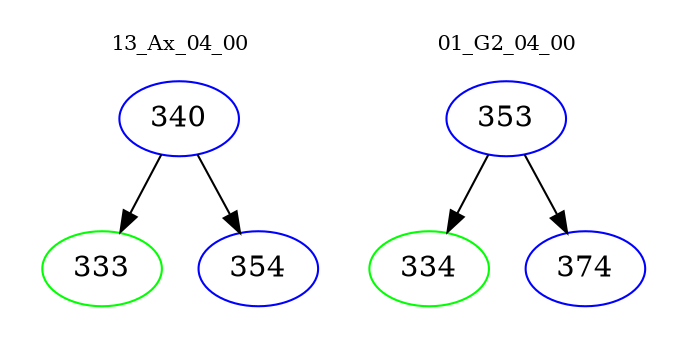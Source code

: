digraph{
subgraph cluster_0 {
color = white
label = "13_Ax_04_00";
fontsize=10;
T0_340 [label="340", color="blue"]
T0_340 -> T0_333 [color="black"]
T0_333 [label="333", color="green"]
T0_340 -> T0_354 [color="black"]
T0_354 [label="354", color="blue"]
}
subgraph cluster_1 {
color = white
label = "01_G2_04_00";
fontsize=10;
T1_353 [label="353", color="blue"]
T1_353 -> T1_334 [color="black"]
T1_334 [label="334", color="green"]
T1_353 -> T1_374 [color="black"]
T1_374 [label="374", color="blue"]
}
}

